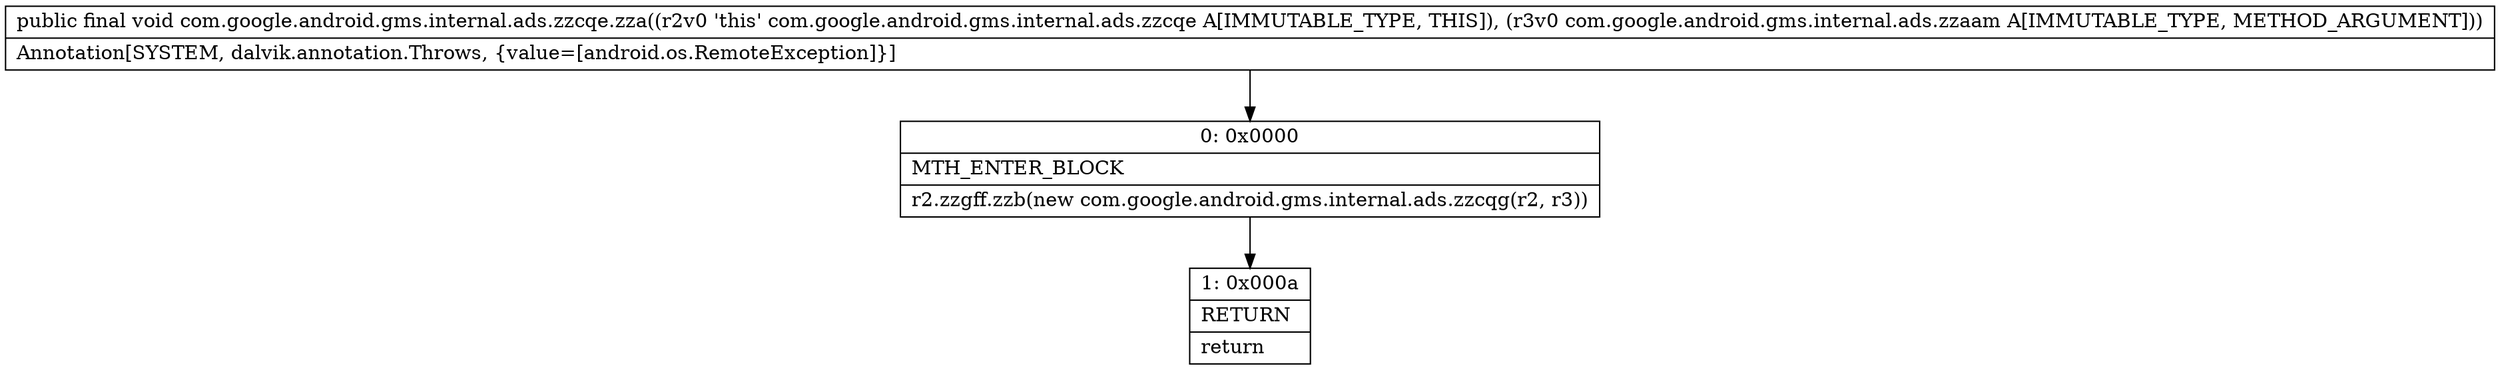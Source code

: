 digraph "CFG forcom.google.android.gms.internal.ads.zzcqe.zza(Lcom\/google\/android\/gms\/internal\/ads\/zzaam;)V" {
Node_0 [shape=record,label="{0\:\ 0x0000|MTH_ENTER_BLOCK\l|r2.zzgff.zzb(new com.google.android.gms.internal.ads.zzcqg(r2, r3))\l}"];
Node_1 [shape=record,label="{1\:\ 0x000a|RETURN\l|return\l}"];
MethodNode[shape=record,label="{public final void com.google.android.gms.internal.ads.zzcqe.zza((r2v0 'this' com.google.android.gms.internal.ads.zzcqe A[IMMUTABLE_TYPE, THIS]), (r3v0 com.google.android.gms.internal.ads.zzaam A[IMMUTABLE_TYPE, METHOD_ARGUMENT]))  | Annotation[SYSTEM, dalvik.annotation.Throws, \{value=[android.os.RemoteException]\}]\l}"];
MethodNode -> Node_0;
Node_0 -> Node_1;
}

